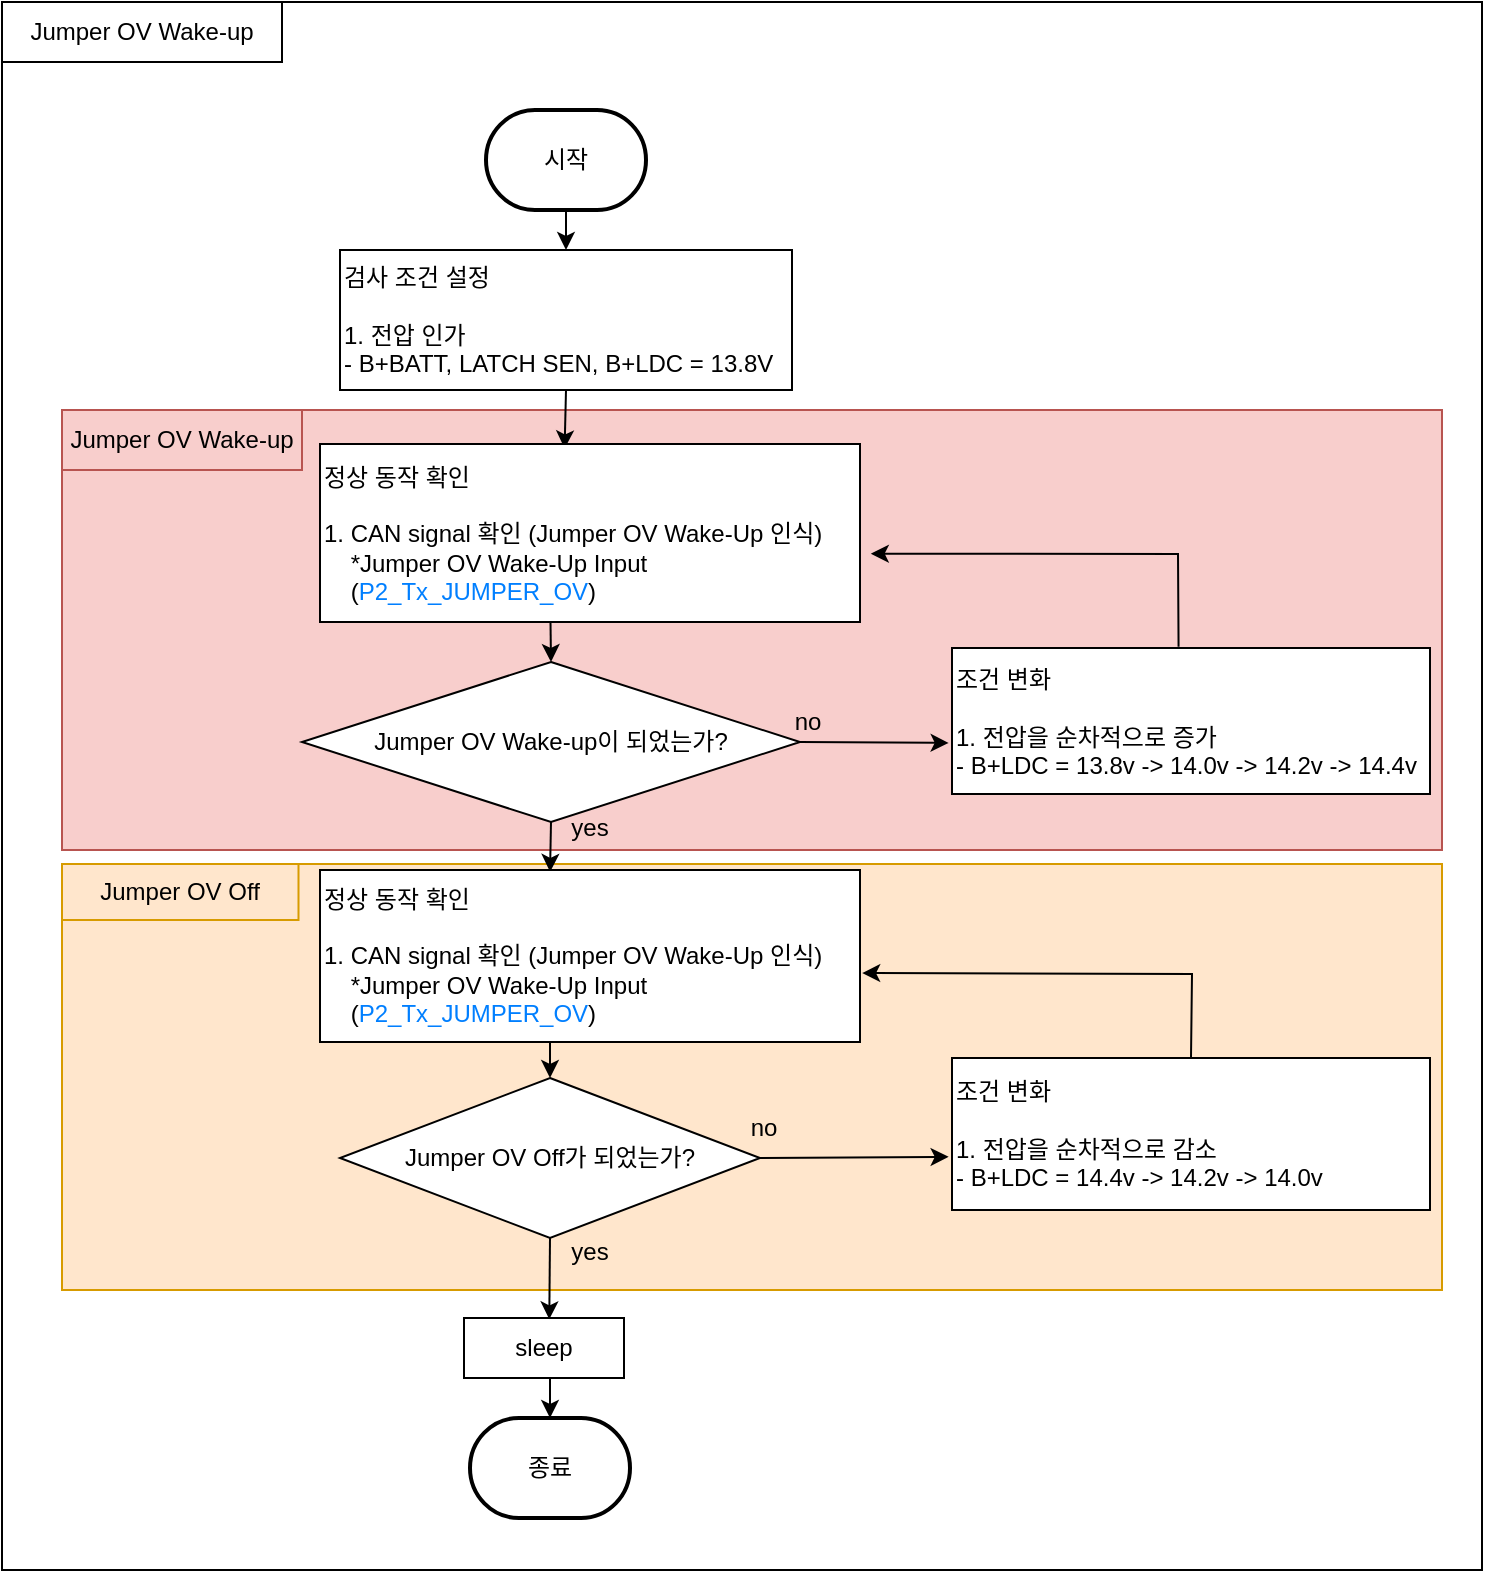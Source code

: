 <mxfile version="22.1.21" type="github">
  <diagram name="페이지-1" id="fEnY4iOkhv4XJhf2eD4B">
    <mxGraphModel dx="1373" dy="-320" grid="1" gridSize="10" guides="1" tooltips="1" connect="1" arrows="1" fold="1" page="1" pageScale="1" pageWidth="827" pageHeight="1169" math="0" shadow="0">
      <root>
        <mxCell id="0" />
        <mxCell id="1" parent="0" />
        <mxCell id="4ckRqdpDPiqs74uObfjG-1" value="" style="rounded=0;whiteSpace=wrap;html=1;" parent="1" vertex="1">
          <mxGeometry x="40" y="1206" width="740" height="784" as="geometry" />
        </mxCell>
        <mxCell id="4ckRqdpDPiqs74uObfjG-11" value="Jumper OV Wake-up" style="rounded=0;whiteSpace=wrap;html=1;" parent="1" vertex="1">
          <mxGeometry x="40" y="1206" width="140" height="30" as="geometry" />
        </mxCell>
        <mxCell id="4ckRqdpDPiqs74uObfjG-49" value="" style="rounded=0;whiteSpace=wrap;html=1;fillColor=#f8cecc;strokeColor=#b85450;" parent="1" vertex="1">
          <mxGeometry x="70" y="1410" width="690" height="220" as="geometry" />
        </mxCell>
        <mxCell id="4ckRqdpDPiqs74uObfjG-50" value="&lt;span style=&quot;color: rgb(0, 0, 0); font-family: Helvetica; font-size: 12px; font-style: normal; font-variant-ligatures: normal; font-variant-caps: normal; font-weight: 400; letter-spacing: normal; orphans: 2; text-align: center; text-indent: 0px; text-transform: none; widows: 2; word-spacing: 0px; -webkit-text-stroke-width: 0px; text-decoration-thickness: initial; text-decoration-style: initial; text-decoration-color: initial; float: none; display: inline !important;&quot;&gt;Jumper OV Wake-up&lt;br&gt;&lt;/span&gt;" style="rounded=0;whiteSpace=wrap;html=1;fillColor=#f8cecc;strokeColor=#b85450;fillStyle=solid;labelBackgroundColor=none;" parent="1" vertex="1">
          <mxGeometry x="70" y="1410" width="120" height="30" as="geometry" />
        </mxCell>
        <mxCell id="4ckRqdpDPiqs74uObfjG-51" value="" style="rounded=0;whiteSpace=wrap;html=1;fillColor=#ffe6cc;strokeColor=#d79b00;" parent="1" vertex="1">
          <mxGeometry x="70" y="1637" width="690" height="213" as="geometry" />
        </mxCell>
        <mxCell id="4ckRqdpDPiqs74uObfjG-52" value="&lt;span style=&quot;color: rgb(0, 0, 0); font-family: Helvetica; font-size: 12px; font-style: normal; font-variant-ligatures: normal; font-variant-caps: normal; font-weight: 400; letter-spacing: normal; orphans: 2; text-align: center; text-indent: 0px; text-transform: none; widows: 2; word-spacing: 0px; -webkit-text-stroke-width: 0px; text-decoration-thickness: initial; text-decoration-style: initial; text-decoration-color: initial; float: none; display: inline !important;&quot;&gt;Jumper OV Off&lt;br&gt;&lt;/span&gt;" style="rounded=0;whiteSpace=wrap;html=1;fillColor=#ffe6cc;strokeColor=#d79b00;labelBackgroundColor=none;" parent="1" vertex="1">
          <mxGeometry x="70" y="1637" width="118.25" height="28" as="geometry" />
        </mxCell>
        <mxCell id="4ckRqdpDPiqs74uObfjG-2" value="시작" style="strokeWidth=2;html=1;shape=mxgraph.flowchart.terminator;whiteSpace=wrap;" parent="1" vertex="1">
          <mxGeometry x="282" y="1260" width="80" height="50" as="geometry" />
        </mxCell>
        <mxCell id="4ckRqdpDPiqs74uObfjG-4" value="검사 조건 설정&lt;br&gt;&lt;br&gt;1. 전압 인가&lt;br&gt;- B+BATT, LATCH SEN, B+LDC = 13.8V" style="rounded=0;whiteSpace=wrap;html=1;align=left;" parent="1" vertex="1">
          <mxGeometry x="209" y="1330" width="226" height="70" as="geometry" />
        </mxCell>
        <mxCell id="4ckRqdpDPiqs74uObfjG-5" value="Jumper OV Wake-up이 되었는가?" style="rhombus;whiteSpace=wrap;html=1;" parent="1" vertex="1">
          <mxGeometry x="190" y="1536" width="249" height="80" as="geometry" />
        </mxCell>
        <mxCell id="4ckRqdpDPiqs74uObfjG-6" value="" style="endArrow=classic;html=1;rounded=0;exitX=0.5;exitY=1;exitDx=0;exitDy=0;entryX=0.5;entryY=0;entryDx=0;entryDy=0;" parent="1" target="4ckRqdpDPiqs74uObfjG-5" edge="1">
          <mxGeometry width="50" height="50" relative="1" as="geometry">
            <mxPoint x="314" y="1496" as="sourcePoint" />
            <mxPoint x="520" y="1456" as="targetPoint" />
          </mxGeometry>
        </mxCell>
        <mxCell id="4ckRqdpDPiqs74uObfjG-7" value="" style="endArrow=classic;html=1;rounded=0;exitX=0.5;exitY=1;exitDx=0;exitDy=0;exitPerimeter=0;entryX=0.5;entryY=0;entryDx=0;entryDy=0;" parent="1" source="4ckRqdpDPiqs74uObfjG-2" target="4ckRqdpDPiqs74uObfjG-4" edge="1">
          <mxGeometry width="50" height="50" relative="1" as="geometry">
            <mxPoint x="48" y="1360" as="sourcePoint" />
            <mxPoint x="98" y="1310" as="targetPoint" />
          </mxGeometry>
        </mxCell>
        <mxCell id="4ckRqdpDPiqs74uObfjG-9" value="조건 변화&lt;br&gt;&lt;br&gt;1. 전압을 순차적으로 증가&lt;br&gt;- B+LDC = 13.8v -&amp;gt; 14.0v -&amp;gt; 14.2v -&amp;gt; 14.4v" style="rounded=0;whiteSpace=wrap;html=1;align=left;" parent="1" vertex="1">
          <mxGeometry x="515" y="1529" width="239" height="73" as="geometry" />
        </mxCell>
        <mxCell id="4ckRqdpDPiqs74uObfjG-10" value="" style="endArrow=classic;html=1;rounded=0;exitX=1;exitY=0.5;exitDx=0;exitDy=0;entryX=-0.007;entryY=0.65;entryDx=0;entryDy=0;entryPerimeter=0;" parent="1" source="4ckRqdpDPiqs74uObfjG-5" target="4ckRqdpDPiqs74uObfjG-9" edge="1">
          <mxGeometry width="50" height="50" relative="1" as="geometry">
            <mxPoint x="525" y="1506" as="sourcePoint" />
            <mxPoint x="575" y="1456" as="targetPoint" />
          </mxGeometry>
        </mxCell>
        <mxCell id="4ckRqdpDPiqs74uObfjG-13" value="" style="endArrow=classic;html=1;rounded=0;exitX=0.5;exitY=1;exitDx=0;exitDy=0;entryX=0.426;entryY=0.011;entryDx=0;entryDy=0;entryPerimeter=0;" parent="1" source="4ckRqdpDPiqs74uObfjG-5" edge="1" target="4ckRqdpDPiqs74uObfjG-48">
          <mxGeometry width="50" height="50" relative="1" as="geometry">
            <mxPoint x="111" y="1636" as="sourcePoint" />
            <mxPoint x="313.64" y="1656.66" as="targetPoint" />
          </mxGeometry>
        </mxCell>
        <mxCell id="4ckRqdpDPiqs74uObfjG-14" value="yes" style="text;html=1;strokeColor=none;fillColor=none;align=center;verticalAlign=middle;whiteSpace=wrap;rounded=0;" parent="1" vertex="1">
          <mxGeometry x="304" y="1604" width="60" height="30" as="geometry" />
        </mxCell>
        <mxCell id="4ckRqdpDPiqs74uObfjG-15" value="no" style="text;html=1;strokeColor=none;fillColor=none;align=center;verticalAlign=middle;whiteSpace=wrap;rounded=0;" parent="1" vertex="1">
          <mxGeometry x="413" y="1551" width="60" height="30" as="geometry" />
        </mxCell>
        <mxCell id="4ckRqdpDPiqs74uObfjG-16" value="" style="endArrow=classic;html=1;rounded=0;exitX=0.474;exitY=-0.009;exitDx=0;exitDy=0;entryX=1.02;entryY=0.616;entryDx=0;entryDy=0;entryPerimeter=0;exitPerimeter=0;" parent="1" source="4ckRqdpDPiqs74uObfjG-9" target="4ckRqdpDPiqs74uObfjG-18" edge="1">
          <mxGeometry width="50" height="50" relative="1" as="geometry">
            <mxPoint x="650" y="1536" as="sourcePoint" />
            <mxPoint x="452" y="1486" as="targetPoint" />
            <Array as="points">
              <mxPoint x="628" y="1482" />
            </Array>
          </mxGeometry>
        </mxCell>
        <mxCell id="4ckRqdpDPiqs74uObfjG-17" value="" style="endArrow=classic;html=1;rounded=0;exitX=0.5;exitY=1;exitDx=0;exitDy=0;entryX=0.453;entryY=0.025;entryDx=0;entryDy=0;entryPerimeter=0;" parent="1" source="4ckRqdpDPiqs74uObfjG-4" target="4ckRqdpDPiqs74uObfjG-18" edge="1">
          <mxGeometry width="50" height="50" relative="1" as="geometry">
            <mxPoint x="539" y="1410" as="sourcePoint" />
            <mxPoint x="322.56" y="1419.7" as="targetPoint" />
          </mxGeometry>
        </mxCell>
        <mxCell id="4ckRqdpDPiqs74uObfjG-18" value="정상 동작 확인&lt;br&gt;&lt;br&gt;1. CAN signal 확인 (Jumper OV Wake-Up&amp;nbsp;인식)&lt;br&gt;&amp;nbsp; &amp;nbsp; *Jumper OV Wake-Up&amp;nbsp;Input&amp;nbsp;&lt;br&gt;&amp;nbsp; &amp;nbsp;&amp;nbsp;(&lt;font color=&quot;#007fff&quot;&gt;P2_Tx_JUMPER_OV&lt;/font&gt;)" style="rounded=0;whiteSpace=wrap;html=1;align=left;" parent="1" vertex="1">
          <mxGeometry x="199" y="1427" width="270" height="89" as="geometry" />
        </mxCell>
        <mxCell id="4ckRqdpDPiqs74uObfjG-37" value="종료" style="strokeWidth=2;html=1;shape=mxgraph.flowchart.terminator;whiteSpace=wrap;" parent="1" vertex="1">
          <mxGeometry x="274" y="1914" width="80" height="50" as="geometry" />
        </mxCell>
        <mxCell id="4ckRqdpDPiqs74uObfjG-38" value="Jumper OV Off가 되었는가?" style="rhombus;whiteSpace=wrap;html=1;" parent="1" vertex="1">
          <mxGeometry x="209" y="1744" width="210" height="80" as="geometry" />
        </mxCell>
        <mxCell id="4ckRqdpDPiqs74uObfjG-39" value="" style="endArrow=classic;html=1;rounded=0;exitX=0.5;exitY=1;exitDx=0;exitDy=0;entryX=0.5;entryY=0;entryDx=0;entryDy=0;" parent="1" target="4ckRqdpDPiqs74uObfjG-38" edge="1">
          <mxGeometry width="50" height="50" relative="1" as="geometry">
            <mxPoint x="314" y="1704" as="sourcePoint" />
            <mxPoint x="520" y="1664" as="targetPoint" />
          </mxGeometry>
        </mxCell>
        <mxCell id="4ckRqdpDPiqs74uObfjG-40" value="" style="endArrow=classic;html=1;rounded=0;exitX=0.5;exitY=1;exitDx=0;exitDy=0;entryX=0.5;entryY=0;entryDx=0;entryDy=0;entryPerimeter=0;" parent="1" target="4ckRqdpDPiqs74uObfjG-37" edge="1">
          <mxGeometry width="50" height="50" relative="1" as="geometry">
            <mxPoint x="314" y="1894" as="sourcePoint" />
            <mxPoint x="100" y="1844" as="targetPoint" />
          </mxGeometry>
        </mxCell>
        <mxCell id="4ckRqdpDPiqs74uObfjG-41" value="조건 변화&lt;br&gt;&lt;br&gt;1. 전압을 순차적으로 감소&lt;br style=&quot;border-color: var(--border-color);&quot;&gt;- B+LDC = 14.4v -&amp;gt; 14.2v -&amp;gt; 14.0v" style="rounded=0;whiteSpace=wrap;html=1;align=left;" parent="1" vertex="1">
          <mxGeometry x="515" y="1734" width="239" height="76" as="geometry" />
        </mxCell>
        <mxCell id="4ckRqdpDPiqs74uObfjG-42" value="" style="endArrow=classic;html=1;rounded=0;exitX=1;exitY=0.5;exitDx=0;exitDy=0;entryX=-0.007;entryY=0.65;entryDx=0;entryDy=0;entryPerimeter=0;" parent="1" source="4ckRqdpDPiqs74uObfjG-38" target="4ckRqdpDPiqs74uObfjG-41" edge="1">
          <mxGeometry width="50" height="50" relative="1" as="geometry">
            <mxPoint x="525" y="1714" as="sourcePoint" />
            <mxPoint x="575" y="1664" as="targetPoint" />
          </mxGeometry>
        </mxCell>
        <mxCell id="4ckRqdpDPiqs74uObfjG-43" value="sleep" style="rounded=0;whiteSpace=wrap;html=1;align=center;" parent="1" vertex="1">
          <mxGeometry x="271" y="1864" width="80" height="30" as="geometry" />
        </mxCell>
        <mxCell id="4ckRqdpDPiqs74uObfjG-44" value="" style="endArrow=classic;html=1;rounded=0;exitX=0.5;exitY=1;exitDx=0;exitDy=0;entryX=0.533;entryY=0.022;entryDx=0;entryDy=0;entryPerimeter=0;" parent="1" source="4ckRqdpDPiqs74uObfjG-38" target="4ckRqdpDPiqs74uObfjG-43" edge="1">
          <mxGeometry width="50" height="50" relative="1" as="geometry">
            <mxPoint x="111" y="1844" as="sourcePoint" />
            <mxPoint x="161" y="1794" as="targetPoint" />
          </mxGeometry>
        </mxCell>
        <mxCell id="4ckRqdpDPiqs74uObfjG-45" value="yes" style="text;html=1;strokeColor=none;fillColor=none;align=center;verticalAlign=middle;whiteSpace=wrap;rounded=0;" parent="1" vertex="1">
          <mxGeometry x="304" y="1816" width="60" height="30" as="geometry" />
        </mxCell>
        <mxCell id="4ckRqdpDPiqs74uObfjG-46" value="no" style="text;html=1;strokeColor=none;fillColor=none;align=center;verticalAlign=middle;whiteSpace=wrap;rounded=0;" parent="1" vertex="1">
          <mxGeometry x="391" y="1754" width="60" height="30" as="geometry" />
        </mxCell>
        <mxCell id="4ckRqdpDPiqs74uObfjG-47" value="" style="endArrow=classic;html=1;rounded=0;exitX=0.5;exitY=0;exitDx=0;exitDy=0;entryX=1.004;entryY=0.599;entryDx=0;entryDy=0;entryPerimeter=0;" parent="1" source="4ckRqdpDPiqs74uObfjG-41" target="4ckRqdpDPiqs74uObfjG-48" edge="1">
          <mxGeometry width="50" height="50" relative="1" as="geometry">
            <mxPoint x="650" y="1744" as="sourcePoint" />
            <mxPoint x="452" y="1694" as="targetPoint" />
            <Array as="points">
              <mxPoint x="635" y="1692" />
            </Array>
          </mxGeometry>
        </mxCell>
        <mxCell id="4ckRqdpDPiqs74uObfjG-48" value="정상 동작 확인&lt;br&gt;&lt;br&gt;1. CAN signal 확인 (Jumper OV Wake-Up&amp;nbsp;인식)&lt;br style=&quot;border-color: var(--border-color);&quot;&gt;&amp;nbsp; &amp;nbsp; *Jumper OV Wake-Up&amp;nbsp;Input&amp;nbsp;&lt;br style=&quot;border-color: var(--border-color);&quot;&gt;&amp;nbsp; &amp;nbsp;&amp;nbsp;(&lt;font style=&quot;border-color: var(--border-color);&quot; color=&quot;#007fff&quot;&gt;P2_Tx_JUMPER_OV&lt;/font&gt;)" style="rounded=0;whiteSpace=wrap;html=1;align=left;" parent="1" vertex="1">
          <mxGeometry x="199" y="1640" width="270" height="86" as="geometry" />
        </mxCell>
      </root>
    </mxGraphModel>
  </diagram>
</mxfile>
